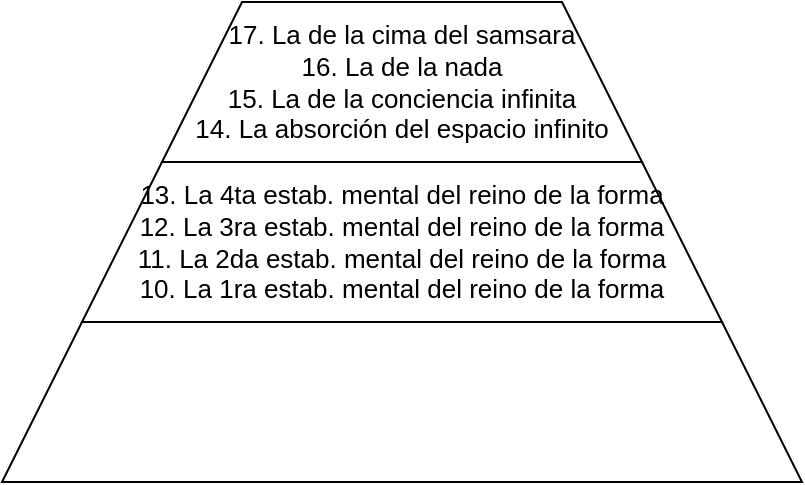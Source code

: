 <mxfile version="13.5.7" type="device"><diagram id="2iU_W2NO9NoAaeEa4ezh" name="Concentraciones"><mxGraphModel dx="830" dy="504" grid="1" gridSize="10" guides="1" tooltips="1" connect="1" arrows="1" fold="1" page="1" pageScale="1" pageWidth="827" pageHeight="1169" math="0" shadow="0"><root><mxCell id="0"/><mxCell id="1" parent="0"/><mxCell id="FV5j7DYNW0ZofZlMjP6R-2" value="&lt;span id=&quot;docs-internal-guid-6068b490-7fff-d5da-a51e-816e211b8d6c&quot; style=&quot;font-size: 13px;&quot;&gt;&lt;div style=&quot;font-size: 13px;&quot;&gt;&lt;/div&gt;&lt;font face=&quot;Arial, sans-serif&quot; style=&quot;font-size: 13px;&quot;&gt;&lt;span style=&quot;font-size: 13px;&quot;&gt;17. La de la cima del samsara&lt;br style=&quot;font-size: 13px;&quot;&gt;16.&amp;nbsp;&lt;/span&gt;&lt;/font&gt;&lt;span style=&quot;font-family: arial, sans-serif; font-size: 13px;&quot;&gt;La de la nada&lt;br style=&quot;font-size: 13px;&quot;&gt;&lt;/span&gt;&lt;font face=&quot;Arial, sans-serif&quot; style=&quot;font-size: 13px;&quot;&gt;&lt;span style=&quot;font-size: 13px;&quot;&gt;15.&amp;nbsp;&lt;/span&gt;&lt;/font&gt;&lt;span style=&quot;font-size: 13px;&quot;&gt;&lt;font face=&quot;Arial, sans-serif&quot; style=&quot;font-size: 13px;&quot;&gt;La de la conciencia infinita&lt;br style=&quot;font-size: 13px;&quot;&gt;&lt;/font&gt;&lt;/span&gt;&lt;span style=&quot;background-color: transparent; font-size: 13px; font-family: arial, sans-serif;&quot;&gt;14. La absorción del espacio infinito&lt;br style=&quot;font-size: 13px;&quot;&gt;&lt;/span&gt;&lt;/span&gt;" style="shape=trapezoid;perimeter=trapezoidPerimeter;whiteSpace=wrap;html=1;fixedSize=1;size=40;fontSize=13;" vertex="1" parent="1"><mxGeometry x="240" y="40" width="240" height="80" as="geometry"/></mxCell><mxCell id="FV5j7DYNW0ZofZlMjP6R-4" value="13.&amp;nbsp;La 4ta estab. mental del reino de la forma&lt;br style=&quot;font-size: 13px;&quot;&gt;12.&amp;nbsp;La 3ra estab. mental del reino de la forma&lt;br style=&quot;font-size: 13px;&quot;&gt;11.&amp;nbsp;La 2da estab. mental del reino de la forma&lt;br style=&quot;font-size: 13px;&quot;&gt;10.&amp;nbsp;La 1ra estab. mental del reino de la forma" style="shape=trapezoid;perimeter=trapezoidPerimeter;whiteSpace=wrap;html=1;fixedSize=1;size=40;fontSize=13;" vertex="1" parent="1"><mxGeometry x="200" y="120" width="320" height="80" as="geometry"/></mxCell><mxCell id="FV5j7DYNW0ZofZlMjP6R-5" value="" style="shape=trapezoid;perimeter=trapezoidPerimeter;whiteSpace=wrap;html=1;fixedSize=1;fontSize=13;size=40;" vertex="1" parent="1"><mxGeometry x="160" y="200" width="400" height="80" as="geometry"/></mxCell></root></mxGraphModel></diagram></mxfile>